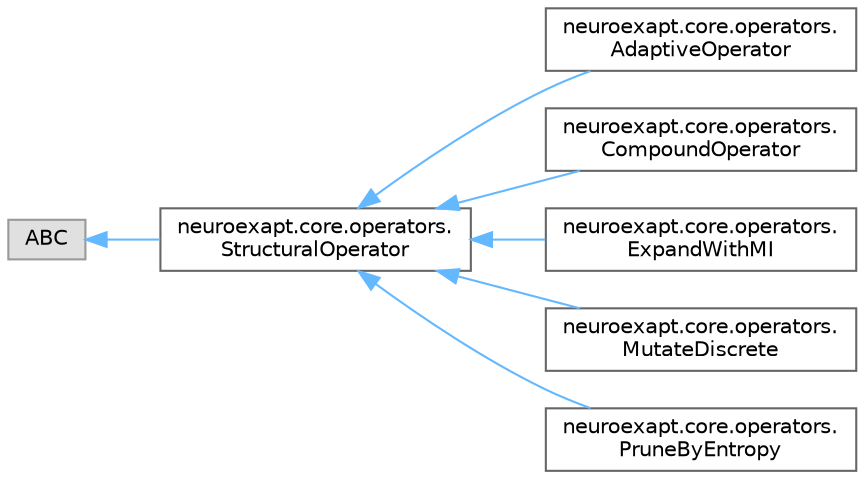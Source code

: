 digraph "Graphical Class Hierarchy"
{
 // LATEX_PDF_SIZE
  bgcolor="transparent";
  edge [fontname=Helvetica,fontsize=10,labelfontname=Helvetica,labelfontsize=10];
  node [fontname=Helvetica,fontsize=10,shape=box,height=0.2,width=0.4];
  rankdir="LR";
  Node0 [id="Node000000",label="ABC",height=0.2,width=0.4,color="grey60", fillcolor="#E0E0E0", style="filled",tooltip=" "];
  Node0 -> Node1 [id="edge1_Node000000_Node000001",dir="back",color="steelblue1",style="solid",tooltip=" "];
  Node1 [id="Node000001",label="neuroexapt.core.operators.\lStructuralOperator",height=0.2,width=0.4,color="grey40", fillcolor="white", style="filled",URL="$classneuroexapt_1_1core_1_1operators_1_1StructuralOperator.html",tooltip=" "];
  Node1 -> Node2 [id="edge2_Node000001_Node000002",dir="back",color="steelblue1",style="solid",tooltip=" "];
  Node2 [id="Node000002",label="neuroexapt.core.operators.\lAdaptiveOperator",height=0.2,width=0.4,color="grey40", fillcolor="white", style="filled",URL="$classneuroexapt_1_1core_1_1operators_1_1AdaptiveOperator.html",tooltip=" "];
  Node1 -> Node3 [id="edge3_Node000001_Node000003",dir="back",color="steelblue1",style="solid",tooltip=" "];
  Node3 [id="Node000003",label="neuroexapt.core.operators.\lCompoundOperator",height=0.2,width=0.4,color="grey40", fillcolor="white", style="filled",URL="$classneuroexapt_1_1core_1_1operators_1_1CompoundOperator.html",tooltip=" "];
  Node1 -> Node4 [id="edge4_Node000001_Node000004",dir="back",color="steelblue1",style="solid",tooltip=" "];
  Node4 [id="Node000004",label="neuroexapt.core.operators.\lExpandWithMI",height=0.2,width=0.4,color="grey40", fillcolor="white", style="filled",URL="$classneuroexapt_1_1core_1_1operators_1_1ExpandWithMI.html",tooltip=" "];
  Node1 -> Node5 [id="edge5_Node000001_Node000005",dir="back",color="steelblue1",style="solid",tooltip=" "];
  Node5 [id="Node000005",label="neuroexapt.core.operators.\lMutateDiscrete",height=0.2,width=0.4,color="grey40", fillcolor="white", style="filled",URL="$classneuroexapt_1_1core_1_1operators_1_1MutateDiscrete.html",tooltip=" "];
  Node1 -> Node6 [id="edge6_Node000001_Node000006",dir="back",color="steelblue1",style="solid",tooltip=" "];
  Node6 [id="Node000006",label="neuroexapt.core.operators.\lPruneByEntropy",height=0.2,width=0.4,color="grey40", fillcolor="white", style="filled",URL="$classneuroexapt_1_1core_1_1operators_1_1PruneByEntropy.html",tooltip=" "];
}
